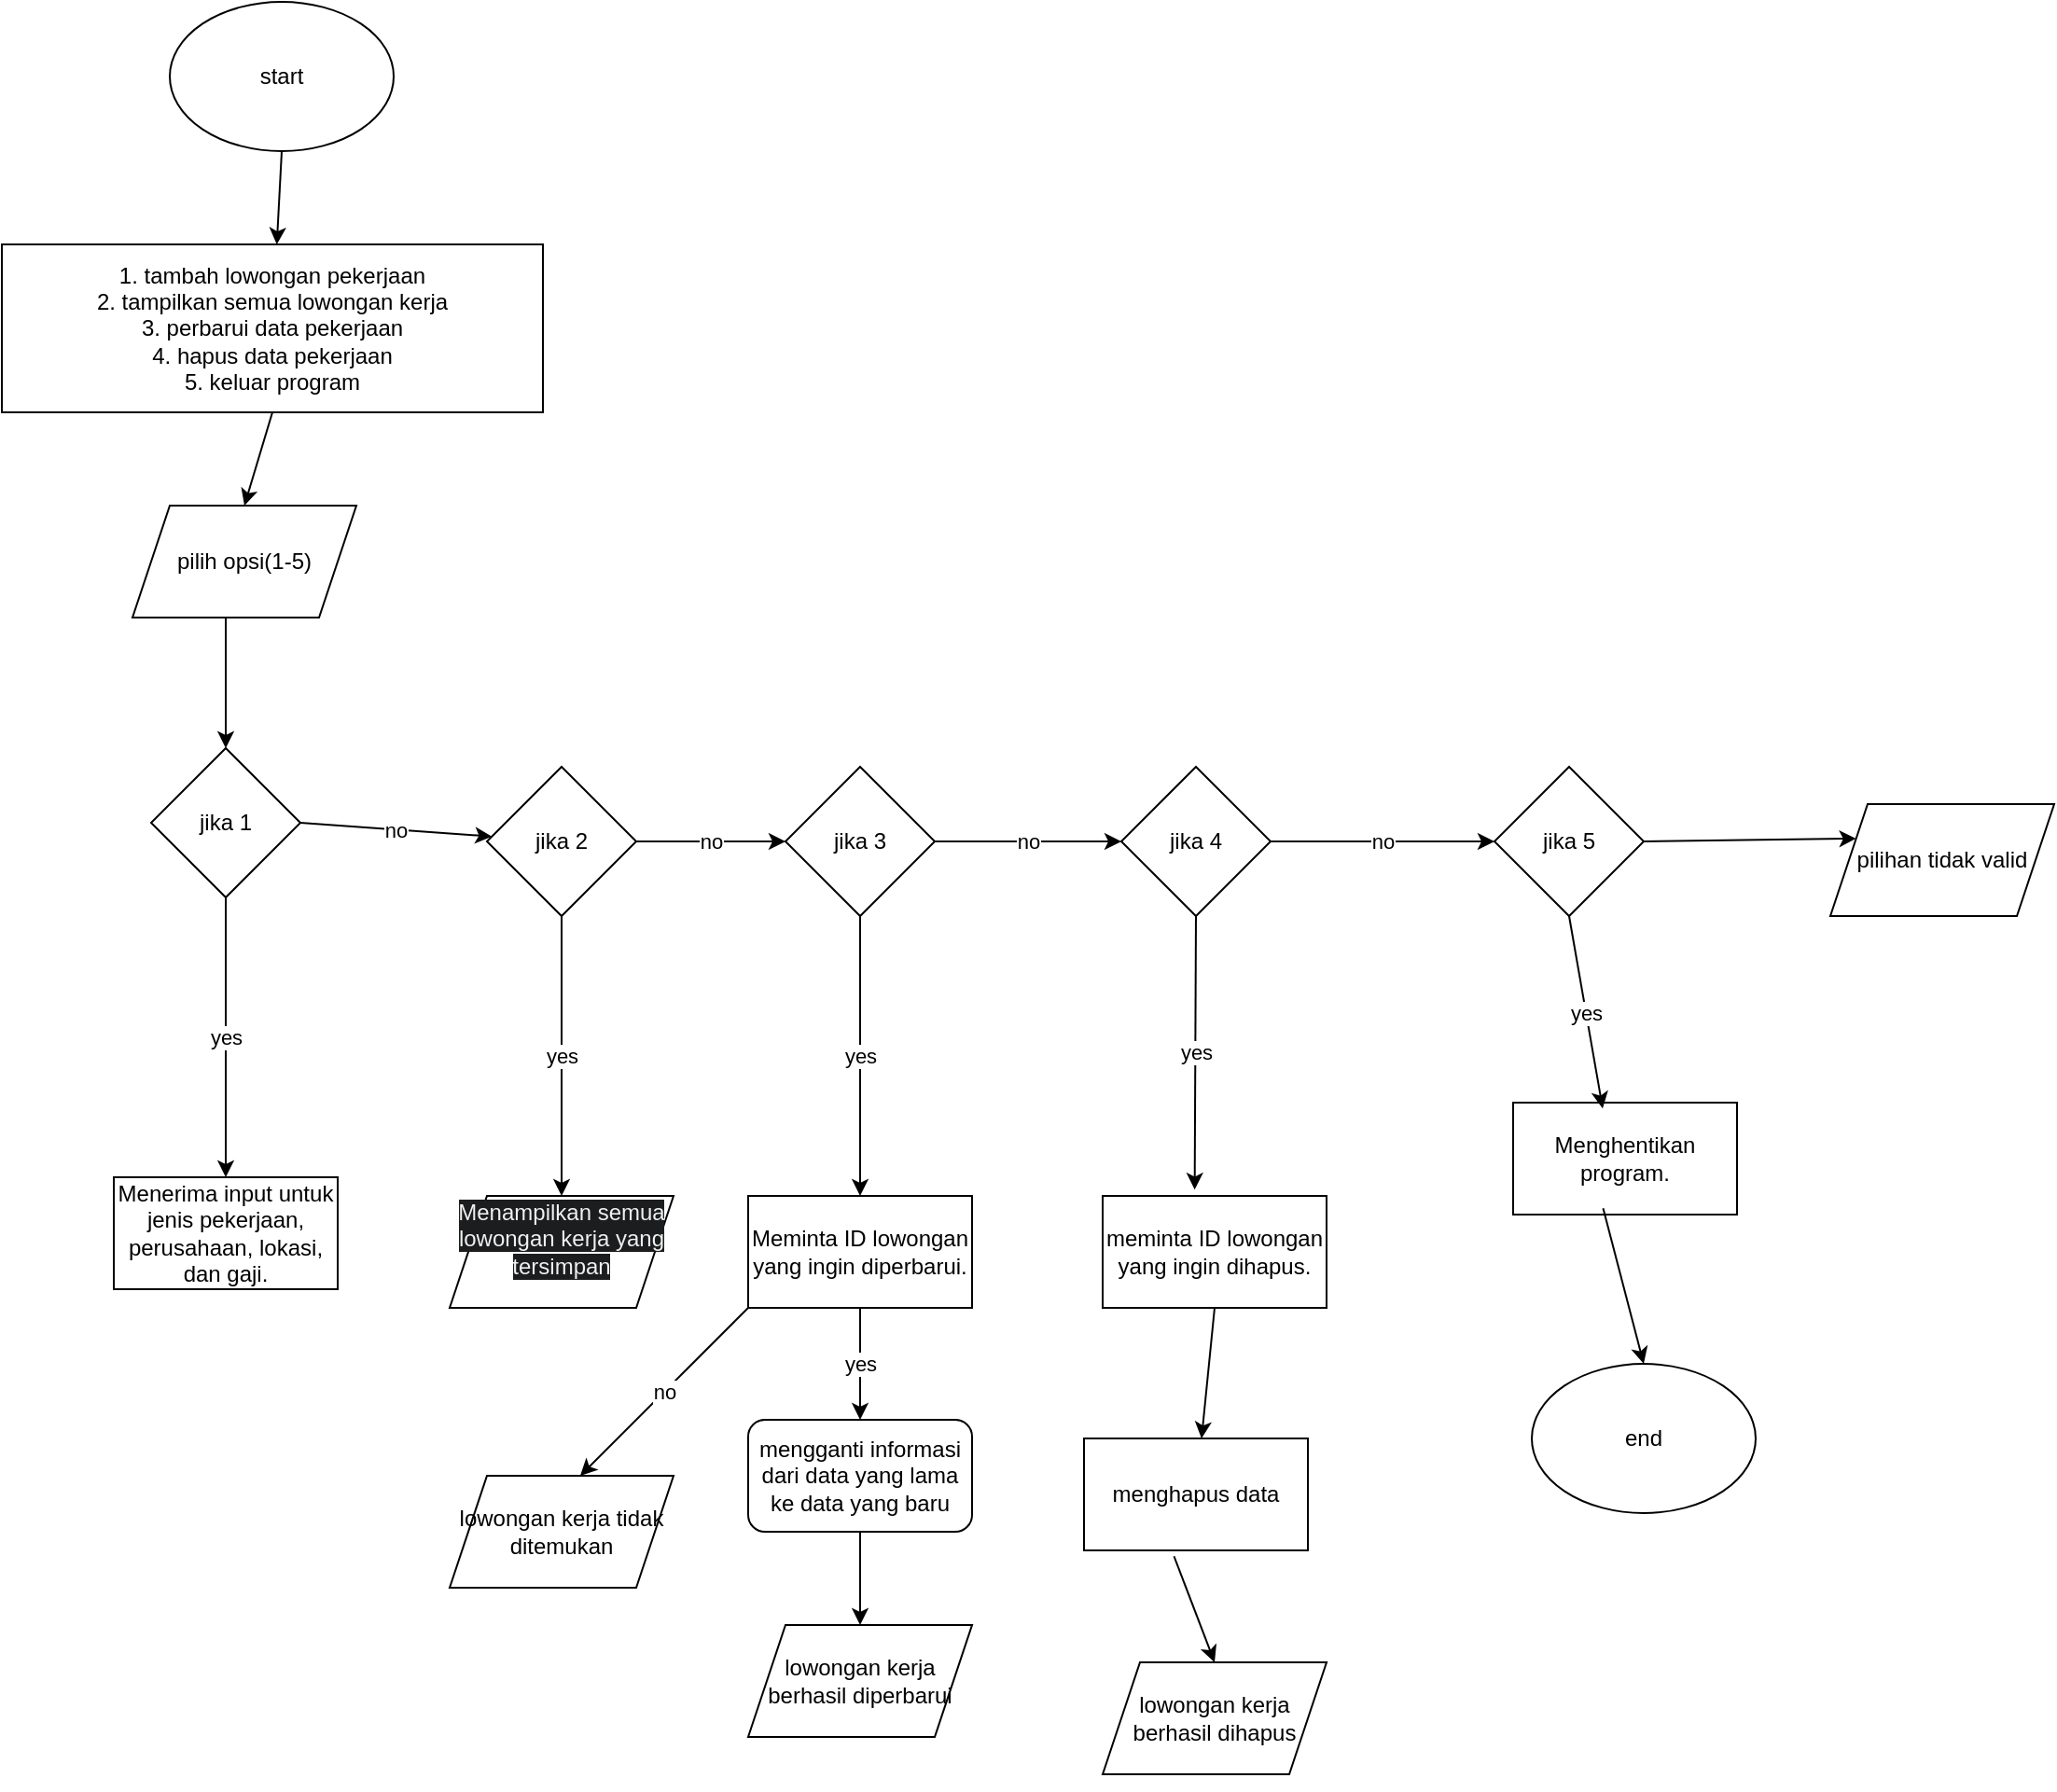 <mxfile version="24.7.17">
  <diagram name="Halaman-1" id="a6vjeVntj5iK5k7C-zoT">
    <mxGraphModel dx="1727" dy="1010" grid="1" gridSize="10" guides="1" tooltips="1" connect="1" arrows="1" fold="1" page="1" pageScale="1" pageWidth="827" pageHeight="1169" math="0" shadow="0">
      <root>
        <mxCell id="0" />
        <mxCell id="1" parent="0" />
        <mxCell id="Wf_N566bg-kKpg0JUonN-1" value="start" style="ellipse;whiteSpace=wrap;html=1;" vertex="1" parent="1">
          <mxGeometry x="270" y="80" width="120" height="80" as="geometry" />
        </mxCell>
        <mxCell id="Wf_N566bg-kKpg0JUonN-2" value="end" style="ellipse;whiteSpace=wrap;html=1;" vertex="1" parent="1">
          <mxGeometry x="1000" y="810" width="120" height="80" as="geometry" />
        </mxCell>
        <mxCell id="Wf_N566bg-kKpg0JUonN-10" value="1. tambah lowongan pekerjaan&lt;div&gt;2. tampilkan semua lowongan kerja&lt;/div&gt;&lt;div&gt;3. perbarui data pekerjaan&lt;/div&gt;&lt;div&gt;4. hapus data pekerjaan&lt;/div&gt;&lt;div&gt;5. keluar program&lt;/div&gt;" style="rounded=0;whiteSpace=wrap;html=1;" vertex="1" parent="1">
          <mxGeometry x="180" y="210" width="290" height="90" as="geometry" />
        </mxCell>
        <mxCell id="Wf_N566bg-kKpg0JUonN-19" value="pilih opsi(1-5)" style="shape=parallelogram;perimeter=parallelogramPerimeter;whiteSpace=wrap;html=1;fixedSize=1;" vertex="1" parent="1">
          <mxGeometry x="250" y="350" width="120" height="60" as="geometry" />
        </mxCell>
        <mxCell id="Wf_N566bg-kKpg0JUonN-20" value="" style="endArrow=classic;html=1;rounded=0;exitX=0.5;exitY=1;exitDx=0;exitDy=0;entryX=0.5;entryY=0;entryDx=0;entryDy=0;" edge="1" parent="1" source="Wf_N566bg-kKpg0JUonN-10" target="Wf_N566bg-kKpg0JUonN-19">
          <mxGeometry width="50" height="50" relative="1" as="geometry">
            <mxPoint x="350" y="480" as="sourcePoint" />
            <mxPoint x="400" y="430" as="targetPoint" />
          </mxGeometry>
        </mxCell>
        <mxCell id="Wf_N566bg-kKpg0JUonN-21" value="Menerima input untuk jenis pekerjaan, perusahaan, lokasi, dan gaji." style="rounded=0;whiteSpace=wrap;html=1;" vertex="1" parent="1">
          <mxGeometry x="240" y="710" width="120" height="60" as="geometry" />
        </mxCell>
        <mxCell id="Wf_N566bg-kKpg0JUonN-23" value="jika 1" style="rhombus;whiteSpace=wrap;html=1;" vertex="1" parent="1">
          <mxGeometry x="260" y="480" width="80" height="80" as="geometry" />
        </mxCell>
        <mxCell id="Wf_N566bg-kKpg0JUonN-24" value="" style="endArrow=classic;html=1;rounded=0;entryX=0.5;entryY=0;entryDx=0;entryDy=0;" edge="1" parent="1" source="Wf_N566bg-kKpg0JUonN-19" target="Wf_N566bg-kKpg0JUonN-23">
          <mxGeometry width="50" height="50" relative="1" as="geometry">
            <mxPoint x="350" y="480" as="sourcePoint" />
            <mxPoint x="400" y="430" as="targetPoint" />
            <Array as="points">
              <mxPoint x="300" y="410" />
            </Array>
          </mxGeometry>
        </mxCell>
        <mxCell id="Wf_N566bg-kKpg0JUonN-52" value="no" style="edgeStyle=orthogonalEdgeStyle;rounded=0;orthogonalLoop=1;jettySize=auto;html=1;" edge="1" parent="1" source="Wf_N566bg-kKpg0JUonN-25" target="Wf_N566bg-kKpg0JUonN-27">
          <mxGeometry relative="1" as="geometry" />
        </mxCell>
        <mxCell id="Wf_N566bg-kKpg0JUonN-25" value="jika 2" style="rhombus;whiteSpace=wrap;html=1;" vertex="1" parent="1">
          <mxGeometry x="440" y="490" width="80" height="80" as="geometry" />
        </mxCell>
        <mxCell id="Wf_N566bg-kKpg0JUonN-28" value="jika 5" style="rhombus;whiteSpace=wrap;html=1;" vertex="1" parent="1">
          <mxGeometry x="980" y="490" width="80" height="80" as="geometry" />
        </mxCell>
        <mxCell id="Wf_N566bg-kKpg0JUonN-29" value="jika 4" style="rhombus;whiteSpace=wrap;html=1;" vertex="1" parent="1">
          <mxGeometry x="780" y="490" width="80" height="80" as="geometry" />
        </mxCell>
        <mxCell id="Wf_N566bg-kKpg0JUonN-33" value="Meminta ID lowongan yang ingin diperbarui." style="rounded=0;whiteSpace=wrap;html=1;" vertex="1" parent="1">
          <mxGeometry x="580" y="720" width="120" height="60" as="geometry" />
        </mxCell>
        <mxCell id="Wf_N566bg-kKpg0JUonN-34" value="meminta ID lowongan yang ingin dihapus." style="rounded=0;whiteSpace=wrap;html=1;" vertex="1" parent="1">
          <mxGeometry x="770" y="720" width="120" height="60" as="geometry" />
        </mxCell>
        <mxCell id="Wf_N566bg-kKpg0JUonN-35" value="Menghentikan program." style="rounded=0;whiteSpace=wrap;html=1;" vertex="1" parent="1">
          <mxGeometry x="990" y="670" width="120" height="60" as="geometry" />
        </mxCell>
        <mxCell id="Wf_N566bg-kKpg0JUonN-37" value="yes" style="endArrow=classic;html=1;rounded=0;exitX=0.5;exitY=1;exitDx=0;exitDy=0;entryX=0.4;entryY=0.052;entryDx=0;entryDy=0;entryPerimeter=0;" edge="1" parent="1" source="Wf_N566bg-kKpg0JUonN-28" target="Wf_N566bg-kKpg0JUonN-35">
          <mxGeometry width="50" height="50" relative="1" as="geometry">
            <mxPoint x="330" y="570" as="sourcePoint" />
            <mxPoint x="380" y="520" as="targetPoint" />
          </mxGeometry>
        </mxCell>
        <mxCell id="Wf_N566bg-kKpg0JUonN-38" value="yes" style="endArrow=classic;html=1;rounded=0;exitX=0.5;exitY=1;exitDx=0;exitDy=0;entryX=0.411;entryY=-0.056;entryDx=0;entryDy=0;entryPerimeter=0;" edge="1" parent="1" source="Wf_N566bg-kKpg0JUonN-29" target="Wf_N566bg-kKpg0JUonN-34">
          <mxGeometry width="50" height="50" relative="1" as="geometry">
            <mxPoint x="330" y="570" as="sourcePoint" />
            <mxPoint x="450" y="590" as="targetPoint" />
          </mxGeometry>
        </mxCell>
        <mxCell id="Wf_N566bg-kKpg0JUonN-39" value="yes" style="endArrow=classic;html=1;rounded=0;exitX=0.5;exitY=1;exitDx=0;exitDy=0;entryX=0.5;entryY=0;entryDx=0;entryDy=0;" edge="1" parent="1" source="Wf_N566bg-kKpg0JUonN-27" target="Wf_N566bg-kKpg0JUonN-33">
          <mxGeometry width="50" height="50" relative="1" as="geometry">
            <mxPoint x="330" y="570" as="sourcePoint" />
            <mxPoint x="380" y="520" as="targetPoint" />
          </mxGeometry>
        </mxCell>
        <mxCell id="Wf_N566bg-kKpg0JUonN-40" value="yes" style="endArrow=classic;html=1;rounded=0;exitX=0.5;exitY=1;exitDx=0;exitDy=0;entryX=0.5;entryY=0;entryDx=0;entryDy=0;" edge="1" parent="1" source="Wf_N566bg-kKpg0JUonN-25">
          <mxGeometry width="50" height="50" relative="1" as="geometry">
            <mxPoint x="200" y="508" as="sourcePoint" />
            <mxPoint x="480.0" y="720.0" as="targetPoint" />
          </mxGeometry>
        </mxCell>
        <mxCell id="Wf_N566bg-kKpg0JUonN-41" value="yes" style="endArrow=classic;html=1;rounded=0;exitX=0.5;exitY=1;exitDx=0;exitDy=0;entryX=0.5;entryY=0;entryDx=0;entryDy=0;" edge="1" parent="1" source="Wf_N566bg-kKpg0JUonN-23" target="Wf_N566bg-kKpg0JUonN-21">
          <mxGeometry width="50" height="50" relative="1" as="geometry">
            <mxPoint x="330" y="570" as="sourcePoint" />
            <mxPoint x="380" y="520" as="targetPoint" />
          </mxGeometry>
        </mxCell>
        <mxCell id="Wf_N566bg-kKpg0JUonN-42" value="" style="endArrow=classic;html=1;rounded=0;exitX=0.5;exitY=1;exitDx=0;exitDy=0;" edge="1" parent="1" source="Wf_N566bg-kKpg0JUonN-1" target="Wf_N566bg-kKpg0JUonN-10">
          <mxGeometry width="50" height="50" relative="1" as="geometry">
            <mxPoint x="330" y="450" as="sourcePoint" />
            <mxPoint x="380" y="400" as="targetPoint" />
          </mxGeometry>
        </mxCell>
        <mxCell id="Wf_N566bg-kKpg0JUonN-45" value="no" style="endArrow=classic;html=1;rounded=0;exitX=1;exitY=0.5;exitDx=0;exitDy=0;entryX=0;entryY=0.5;entryDx=0;entryDy=0;" edge="1" parent="1" source="Wf_N566bg-kKpg0JUonN-29" target="Wf_N566bg-kKpg0JUonN-28">
          <mxGeometry x="0.002" width="50" height="50" relative="1" as="geometry">
            <mxPoint x="560" y="420" as="sourcePoint" />
            <mxPoint x="570" y="430" as="targetPoint" />
            <mxPoint as="offset" />
          </mxGeometry>
        </mxCell>
        <mxCell id="Wf_N566bg-kKpg0JUonN-47" value="no" style="endArrow=classic;html=1;rounded=0;exitX=1;exitY=0.5;exitDx=0;exitDy=0;entryX=0;entryY=0.5;entryDx=0;entryDy=0;" edge="1" parent="1" source="Wf_N566bg-kKpg0JUonN-27" target="Wf_N566bg-kKpg0JUonN-29">
          <mxGeometry width="50" height="50" relative="1" as="geometry">
            <mxPoint x="340" y="510" as="sourcePoint" />
            <mxPoint x="410" y="530" as="targetPoint" />
          </mxGeometry>
        </mxCell>
        <mxCell id="Wf_N566bg-kKpg0JUonN-27" value="jika 3" style="rhombus;whiteSpace=wrap;html=1;" vertex="1" parent="1">
          <mxGeometry x="600" y="490" width="80" height="80" as="geometry" />
        </mxCell>
        <mxCell id="Wf_N566bg-kKpg0JUonN-51" value="no" style="endArrow=classic;html=1;rounded=0;exitX=1;exitY=0.5;exitDx=0;exitDy=0;" edge="1" parent="1" source="Wf_N566bg-kKpg0JUonN-23" target="Wf_N566bg-kKpg0JUonN-25">
          <mxGeometry width="50" height="50" relative="1" as="geometry">
            <mxPoint x="510" y="680" as="sourcePoint" />
            <mxPoint x="560" y="630" as="targetPoint" />
          </mxGeometry>
        </mxCell>
        <mxCell id="Wf_N566bg-kKpg0JUonN-53" value="pilihan tidak valid" style="shape=parallelogram;perimeter=parallelogramPerimeter;whiteSpace=wrap;html=1;fixedSize=1;" vertex="1" parent="1">
          <mxGeometry x="1160" y="510" width="120" height="60" as="geometry" />
        </mxCell>
        <mxCell id="Wf_N566bg-kKpg0JUonN-54" value="" style="endArrow=classic;html=1;rounded=0;exitX=1;exitY=0.5;exitDx=0;exitDy=0;entryX=0;entryY=0.25;entryDx=0;entryDy=0;" edge="1" parent="1" source="Wf_N566bg-kKpg0JUonN-28" target="Wf_N566bg-kKpg0JUonN-53">
          <mxGeometry width="50" height="50" relative="1" as="geometry">
            <mxPoint x="1020" y="710" as="sourcePoint" />
            <mxPoint x="1180" y="550" as="targetPoint" />
          </mxGeometry>
        </mxCell>
        <mxCell id="Wf_N566bg-kKpg0JUonN-55" value="" style="endArrow=classic;html=1;rounded=0;exitX=0.5;exitY=1;exitDx=0;exitDy=0;" edge="1" parent="1" source="Wf_N566bg-kKpg0JUonN-34" target="Wf_N566bg-kKpg0JUonN-62">
          <mxGeometry width="50" height="50" relative="1" as="geometry">
            <mxPoint x="800" y="630" as="sourcePoint" />
            <mxPoint x="820" y="850.0" as="targetPoint" />
          </mxGeometry>
        </mxCell>
        <mxCell id="Wf_N566bg-kKpg0JUonN-56" value="mengganti informasi dari data yang lama ke data yang baru" style="rounded=1;whiteSpace=wrap;html=1;" vertex="1" parent="1">
          <mxGeometry x="580" y="840" width="120" height="60" as="geometry" />
        </mxCell>
        <mxCell id="Wf_N566bg-kKpg0JUonN-59" value="yes" style="endArrow=classic;html=1;rounded=0;exitX=0.5;exitY=1;exitDx=0;exitDy=0;entryX=0.5;entryY=0;entryDx=0;entryDy=0;" edge="1" parent="1" source="Wf_N566bg-kKpg0JUonN-33" target="Wf_N566bg-kKpg0JUonN-56">
          <mxGeometry width="50" height="50" relative="1" as="geometry">
            <mxPoint x="800" y="680" as="sourcePoint" />
            <mxPoint x="850" y="630" as="targetPoint" />
          </mxGeometry>
        </mxCell>
        <mxCell id="Wf_N566bg-kKpg0JUonN-60" value="&#xa;&lt;span style=&quot;color: rgb(240, 240, 240); font-family: Helvetica; font-size: 12px; font-style: normal; font-variant-ligatures: normal; font-variant-caps: normal; font-weight: 400; letter-spacing: normal; orphans: 2; text-align: center; text-indent: 0px; text-transform: none; widows: 2; word-spacing: 0px; -webkit-text-stroke-width: 0px; white-space: normal; background-color: rgb(27, 29, 30); text-decoration-thickness: initial; text-decoration-style: initial; text-decoration-color: initial; display: inline !important; float: none;&quot;&gt;Menampilkan semua lowongan kerja yang tersimpan&lt;/span&gt;&#xa;&#xa;" style="shape=parallelogram;perimeter=parallelogramPerimeter;whiteSpace=wrap;html=1;fixedSize=1;" vertex="1" parent="1">
          <mxGeometry x="420" y="720" width="120" height="60" as="geometry" />
        </mxCell>
        <mxCell id="Wf_N566bg-kKpg0JUonN-62" value="menghapus data" style="rounded=0;whiteSpace=wrap;html=1;" vertex="1" parent="1">
          <mxGeometry x="760" y="850" width="120" height="60" as="geometry" />
        </mxCell>
        <mxCell id="Wf_N566bg-kKpg0JUonN-63" value="lowongan kerja&lt;div&gt;berhasil dihapus&lt;/div&gt;" style="shape=parallelogram;perimeter=parallelogramPerimeter;whiteSpace=wrap;html=1;fixedSize=1;" vertex="1" parent="1">
          <mxGeometry x="770" y="970" width="120" height="60" as="geometry" />
        </mxCell>
        <mxCell id="Wf_N566bg-kKpg0JUonN-64" value="" style="endArrow=classic;html=1;rounded=0;exitX=0.402;exitY=0.943;exitDx=0;exitDy=0;entryX=0.5;entryY=0;entryDx=0;entryDy=0;exitPerimeter=0;" edge="1" parent="1" source="Wf_N566bg-kKpg0JUonN-35" target="Wf_N566bg-kKpg0JUonN-2">
          <mxGeometry width="50" height="50" relative="1" as="geometry">
            <mxPoint x="800" y="680" as="sourcePoint" />
            <mxPoint x="850" y="630" as="targetPoint" />
          </mxGeometry>
        </mxCell>
        <mxCell id="Wf_N566bg-kKpg0JUonN-65" style="edgeStyle=orthogonalEdgeStyle;rounded=0;orthogonalLoop=1;jettySize=auto;html=1;exitX=0.5;exitY=1;exitDx=0;exitDy=0;" edge="1" parent="1" source="Wf_N566bg-kKpg0JUonN-63" target="Wf_N566bg-kKpg0JUonN-63">
          <mxGeometry relative="1" as="geometry" />
        </mxCell>
        <mxCell id="Wf_N566bg-kKpg0JUonN-66" value="lowongan kerja&lt;div&gt;berhasil diperbarui&lt;/div&gt;" style="shape=parallelogram;perimeter=parallelogramPerimeter;whiteSpace=wrap;html=1;fixedSize=1;" vertex="1" parent="1">
          <mxGeometry x="580" y="950" width="120" height="60" as="geometry" />
        </mxCell>
        <mxCell id="Wf_N566bg-kKpg0JUonN-67" value="" style="endArrow=classic;html=1;rounded=0;exitX=0.5;exitY=1;exitDx=0;exitDy=0;entryX=0.5;entryY=0;entryDx=0;entryDy=0;" edge="1" parent="1" source="Wf_N566bg-kKpg0JUonN-56" target="Wf_N566bg-kKpg0JUonN-66">
          <mxGeometry width="50" height="50" relative="1" as="geometry">
            <mxPoint x="800" y="680" as="sourcePoint" />
            <mxPoint x="850" y="630" as="targetPoint" />
          </mxGeometry>
        </mxCell>
        <mxCell id="Wf_N566bg-kKpg0JUonN-68" value="" style="endArrow=classic;html=1;rounded=0;exitX=0.402;exitY=1.052;exitDx=0;exitDy=0;exitPerimeter=0;entryX=0.5;entryY=0;entryDx=0;entryDy=0;" edge="1" parent="1" source="Wf_N566bg-kKpg0JUonN-62" target="Wf_N566bg-kKpg0JUonN-63">
          <mxGeometry width="50" height="50" relative="1" as="geometry">
            <mxPoint x="920" y="920" as="sourcePoint" />
            <mxPoint x="970" y="930" as="targetPoint" />
          </mxGeometry>
        </mxCell>
        <mxCell id="Wf_N566bg-kKpg0JUonN-69" value="no" style="endArrow=classic;html=1;rounded=0;exitX=0;exitY=1;exitDx=0;exitDy=0;" edge="1" parent="1" source="Wf_N566bg-kKpg0JUonN-33">
          <mxGeometry width="50" height="50" relative="1" as="geometry">
            <mxPoint x="800" y="820" as="sourcePoint" />
            <mxPoint x="490" y="870" as="targetPoint" />
          </mxGeometry>
        </mxCell>
        <mxCell id="Wf_N566bg-kKpg0JUonN-70" value="lowongan kerja tidak&lt;div&gt;ditemukan&lt;/div&gt;" style="shape=parallelogram;perimeter=parallelogramPerimeter;whiteSpace=wrap;html=1;fixedSize=1;" vertex="1" parent="1">
          <mxGeometry x="420" y="870" width="120" height="60" as="geometry" />
        </mxCell>
      </root>
    </mxGraphModel>
  </diagram>
</mxfile>
